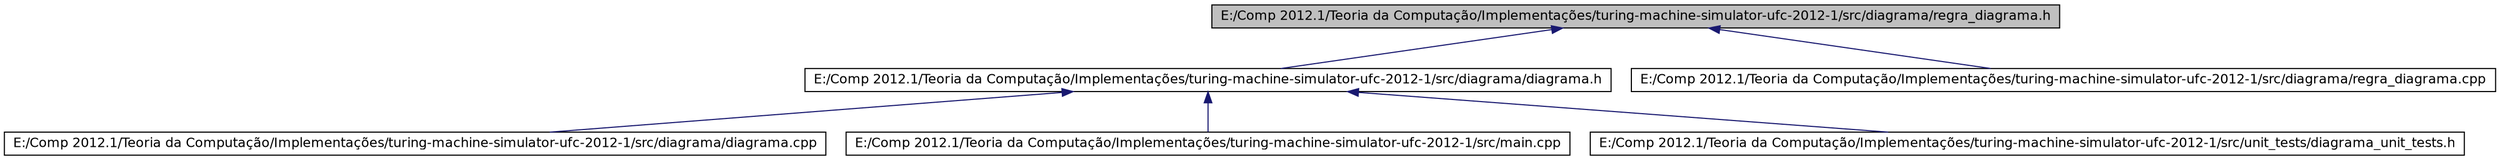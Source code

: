 digraph G
{
  edge [fontname="Helvetica",fontsize="12",labelfontname="Helvetica",labelfontsize="12"];
  node [fontname="Helvetica",fontsize="12",shape=record];
  Node1 [label="E:/Comp 2012.1/Teoria da Computação/Implementações/turing-machine-simulator-ufc-2012-1/src/diagrama/regra_diagrama.h",height=0.2,width=0.4,color="black", fillcolor="grey75", style="filled" fontcolor="black"];
  Node1 -> Node2 [dir="back",color="midnightblue",fontsize="12",style="solid",fontname="Helvetica"];
  Node2 [label="E:/Comp 2012.1/Teoria da Computação/Implementações/turing-machine-simulator-ufc-2012-1/src/diagrama/diagrama.h",height=0.2,width=0.4,color="black", fillcolor="white", style="filled",URL="$diagrama_8h.html"];
  Node2 -> Node3 [dir="back",color="midnightblue",fontsize="12",style="solid",fontname="Helvetica"];
  Node3 [label="E:/Comp 2012.1/Teoria da Computação/Implementações/turing-machine-simulator-ufc-2012-1/src/diagrama/diagrama.cpp",height=0.2,width=0.4,color="black", fillcolor="white", style="filled",URL="$diagrama_8cpp.html"];
  Node2 -> Node4 [dir="back",color="midnightblue",fontsize="12",style="solid",fontname="Helvetica"];
  Node4 [label="E:/Comp 2012.1/Teoria da Computação/Implementações/turing-machine-simulator-ufc-2012-1/src/main.cpp",height=0.2,width=0.4,color="black", fillcolor="white", style="filled",URL="$main_8cpp.html"];
  Node2 -> Node5 [dir="back",color="midnightblue",fontsize="12",style="solid",fontname="Helvetica"];
  Node5 [label="E:/Comp 2012.1/Teoria da Computação/Implementações/turing-machine-simulator-ufc-2012-1/src/unit_tests/diagrama_unit_tests.h",height=0.2,width=0.4,color="black", fillcolor="white", style="filled",URL="$diagrama__unit__tests_8h.html"];
  Node1 -> Node6 [dir="back",color="midnightblue",fontsize="12",style="solid",fontname="Helvetica"];
  Node6 [label="E:/Comp 2012.1/Teoria da Computação/Implementações/turing-machine-simulator-ufc-2012-1/src/diagrama/regra_diagrama.cpp",height=0.2,width=0.4,color="black", fillcolor="white", style="filled",URL="$regra__diagrama_8cpp.html"];
}
